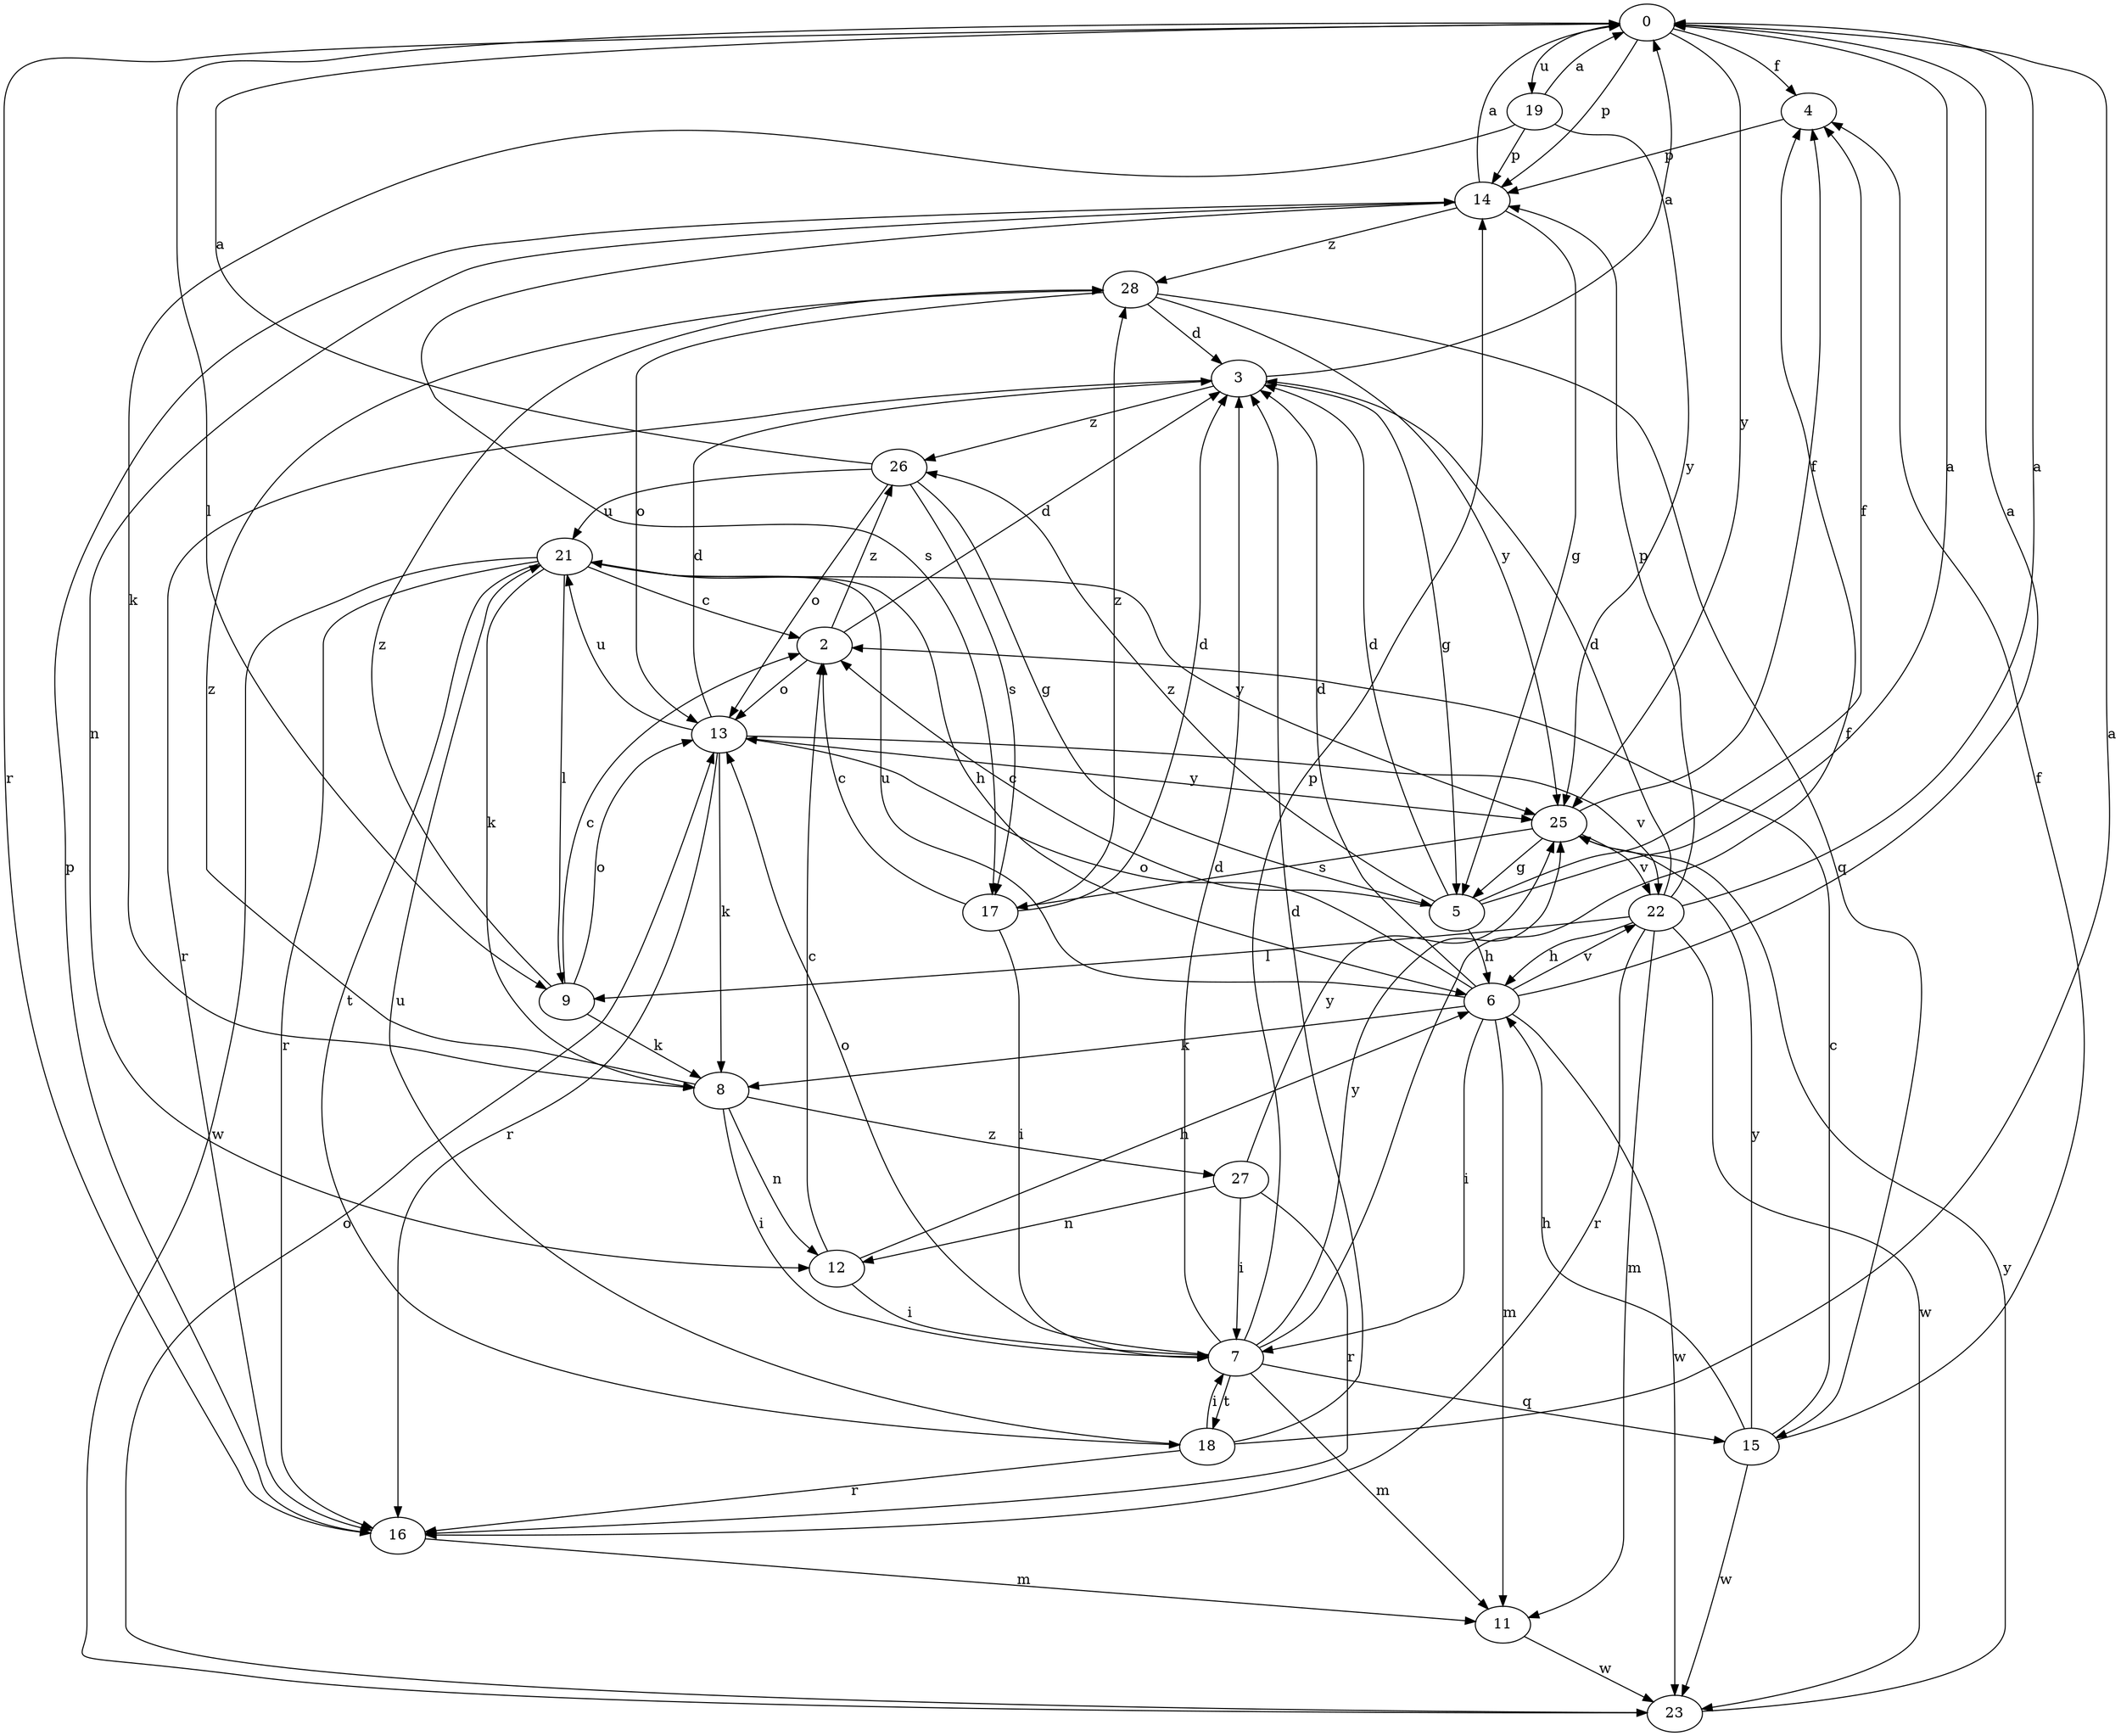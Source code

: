 strict digraph  {
0;
2;
3;
4;
5;
6;
7;
8;
9;
11;
12;
13;
14;
15;
16;
17;
18;
19;
21;
22;
23;
25;
26;
27;
28;
0 -> 4  [label=f];
0 -> 9  [label=l];
0 -> 14  [label=p];
0 -> 16  [label=r];
0 -> 19  [label=u];
0 -> 25  [label=y];
2 -> 3  [label=d];
2 -> 13  [label=o];
2 -> 26  [label=z];
3 -> 0  [label=a];
3 -> 5  [label=g];
3 -> 16  [label=r];
3 -> 26  [label=z];
4 -> 14  [label=p];
5 -> 0  [label=a];
5 -> 2  [label=c];
5 -> 3  [label=d];
5 -> 4  [label=f];
5 -> 6  [label=h];
5 -> 26  [label=z];
6 -> 0  [label=a];
6 -> 3  [label=d];
6 -> 7  [label=i];
6 -> 8  [label=k];
6 -> 11  [label=m];
6 -> 13  [label=o];
6 -> 21  [label=u];
6 -> 22  [label=v];
6 -> 23  [label=w];
7 -> 3  [label=d];
7 -> 4  [label=f];
7 -> 11  [label=m];
7 -> 13  [label=o];
7 -> 14  [label=p];
7 -> 15  [label=q];
7 -> 18  [label=t];
7 -> 25  [label=y];
8 -> 7  [label=i];
8 -> 12  [label=n];
8 -> 27  [label=z];
8 -> 28  [label=z];
9 -> 2  [label=c];
9 -> 8  [label=k];
9 -> 13  [label=o];
9 -> 28  [label=z];
11 -> 23  [label=w];
12 -> 2  [label=c];
12 -> 6  [label=h];
12 -> 7  [label=i];
13 -> 3  [label=d];
13 -> 8  [label=k];
13 -> 16  [label=r];
13 -> 21  [label=u];
13 -> 22  [label=v];
13 -> 25  [label=y];
14 -> 0  [label=a];
14 -> 5  [label=g];
14 -> 12  [label=n];
14 -> 17  [label=s];
14 -> 28  [label=z];
15 -> 2  [label=c];
15 -> 4  [label=f];
15 -> 6  [label=h];
15 -> 23  [label=w];
15 -> 25  [label=y];
16 -> 11  [label=m];
16 -> 14  [label=p];
17 -> 2  [label=c];
17 -> 3  [label=d];
17 -> 7  [label=i];
17 -> 28  [label=z];
18 -> 0  [label=a];
18 -> 3  [label=d];
18 -> 7  [label=i];
18 -> 16  [label=r];
18 -> 21  [label=u];
19 -> 0  [label=a];
19 -> 8  [label=k];
19 -> 14  [label=p];
19 -> 25  [label=y];
21 -> 2  [label=c];
21 -> 6  [label=h];
21 -> 8  [label=k];
21 -> 9  [label=l];
21 -> 16  [label=r];
21 -> 18  [label=t];
21 -> 23  [label=w];
21 -> 25  [label=y];
22 -> 0  [label=a];
22 -> 3  [label=d];
22 -> 6  [label=h];
22 -> 9  [label=l];
22 -> 11  [label=m];
22 -> 14  [label=p];
22 -> 16  [label=r];
22 -> 23  [label=w];
23 -> 13  [label=o];
23 -> 25  [label=y];
25 -> 4  [label=f];
25 -> 5  [label=g];
25 -> 17  [label=s];
25 -> 22  [label=v];
26 -> 0  [label=a];
26 -> 5  [label=g];
26 -> 13  [label=o];
26 -> 17  [label=s];
26 -> 21  [label=u];
27 -> 7  [label=i];
27 -> 12  [label=n];
27 -> 16  [label=r];
27 -> 25  [label=y];
28 -> 3  [label=d];
28 -> 13  [label=o];
28 -> 15  [label=q];
28 -> 25  [label=y];
}
